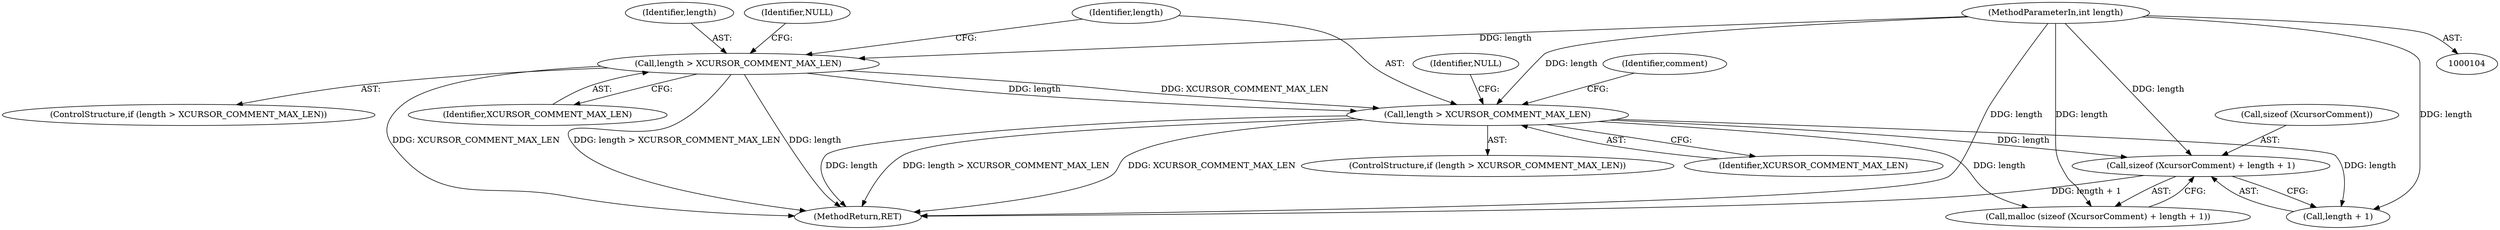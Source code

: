 digraph "0_xcursor_4794b5dd34688158fb51a2943032569d3780c4b8@API" {
"1000126" [label="(Call,sizeof (XcursorComment) + length + 1)"];
"1000118" [label="(Call,length > XCURSOR_COMMENT_MAX_LEN)"];
"1000110" [label="(Call,length > XCURSOR_COMMENT_MAX_LEN)"];
"1000106" [label="(MethodParameterIn,int length)"];
"1000106" [label="(MethodParameterIn,int length)"];
"1000110" [label="(Call,length > XCURSOR_COMMENT_MAX_LEN)"];
"1000111" [label="(Identifier,length)"];
"1000118" [label="(Call,length > XCURSOR_COMMENT_MAX_LEN)"];
"1000109" [label="(ControlStructure,if (length > XCURSOR_COMMENT_MAX_LEN))"];
"1000125" [label="(Call,malloc (sizeof (XcursorComment) + length + 1))"];
"1000112" [label="(Identifier,XCURSOR_COMMENT_MAX_LEN)"];
"1000122" [label="(Identifier,NULL)"];
"1000114" [label="(Identifier,NULL)"];
"1000127" [label="(Call,sizeof (XcursorComment))"];
"1000129" [label="(Call,length + 1)"];
"1000117" [label="(ControlStructure,if (length > XCURSOR_COMMENT_MAX_LEN))"];
"1000120" [label="(Identifier,XCURSOR_COMMENT_MAX_LEN)"];
"1000124" [label="(Identifier,comment)"];
"1000119" [label="(Identifier,length)"];
"1001171" [label="(MethodReturn,RET)"];
"1000126" [label="(Call,sizeof (XcursorComment) + length + 1)"];
"1000126" -> "1000125"  [label="AST: "];
"1000126" -> "1000129"  [label="CFG: "];
"1000127" -> "1000126"  [label="AST: "];
"1000129" -> "1000126"  [label="AST: "];
"1000125" -> "1000126"  [label="CFG: "];
"1000126" -> "1001171"  [label="DDG: length + 1"];
"1000118" -> "1000126"  [label="DDG: length"];
"1000106" -> "1000126"  [label="DDG: length"];
"1000118" -> "1000117"  [label="AST: "];
"1000118" -> "1000120"  [label="CFG: "];
"1000119" -> "1000118"  [label="AST: "];
"1000120" -> "1000118"  [label="AST: "];
"1000122" -> "1000118"  [label="CFG: "];
"1000124" -> "1000118"  [label="CFG: "];
"1000118" -> "1001171"  [label="DDG: length > XCURSOR_COMMENT_MAX_LEN"];
"1000118" -> "1001171"  [label="DDG: XCURSOR_COMMENT_MAX_LEN"];
"1000118" -> "1001171"  [label="DDG: length"];
"1000110" -> "1000118"  [label="DDG: length"];
"1000110" -> "1000118"  [label="DDG: XCURSOR_COMMENT_MAX_LEN"];
"1000106" -> "1000118"  [label="DDG: length"];
"1000118" -> "1000125"  [label="DDG: length"];
"1000118" -> "1000129"  [label="DDG: length"];
"1000110" -> "1000109"  [label="AST: "];
"1000110" -> "1000112"  [label="CFG: "];
"1000111" -> "1000110"  [label="AST: "];
"1000112" -> "1000110"  [label="AST: "];
"1000114" -> "1000110"  [label="CFG: "];
"1000119" -> "1000110"  [label="CFG: "];
"1000110" -> "1001171"  [label="DDG: XCURSOR_COMMENT_MAX_LEN"];
"1000110" -> "1001171"  [label="DDG: length > XCURSOR_COMMENT_MAX_LEN"];
"1000110" -> "1001171"  [label="DDG: length"];
"1000106" -> "1000110"  [label="DDG: length"];
"1000106" -> "1000104"  [label="AST: "];
"1000106" -> "1001171"  [label="DDG: length"];
"1000106" -> "1000125"  [label="DDG: length"];
"1000106" -> "1000129"  [label="DDG: length"];
}
